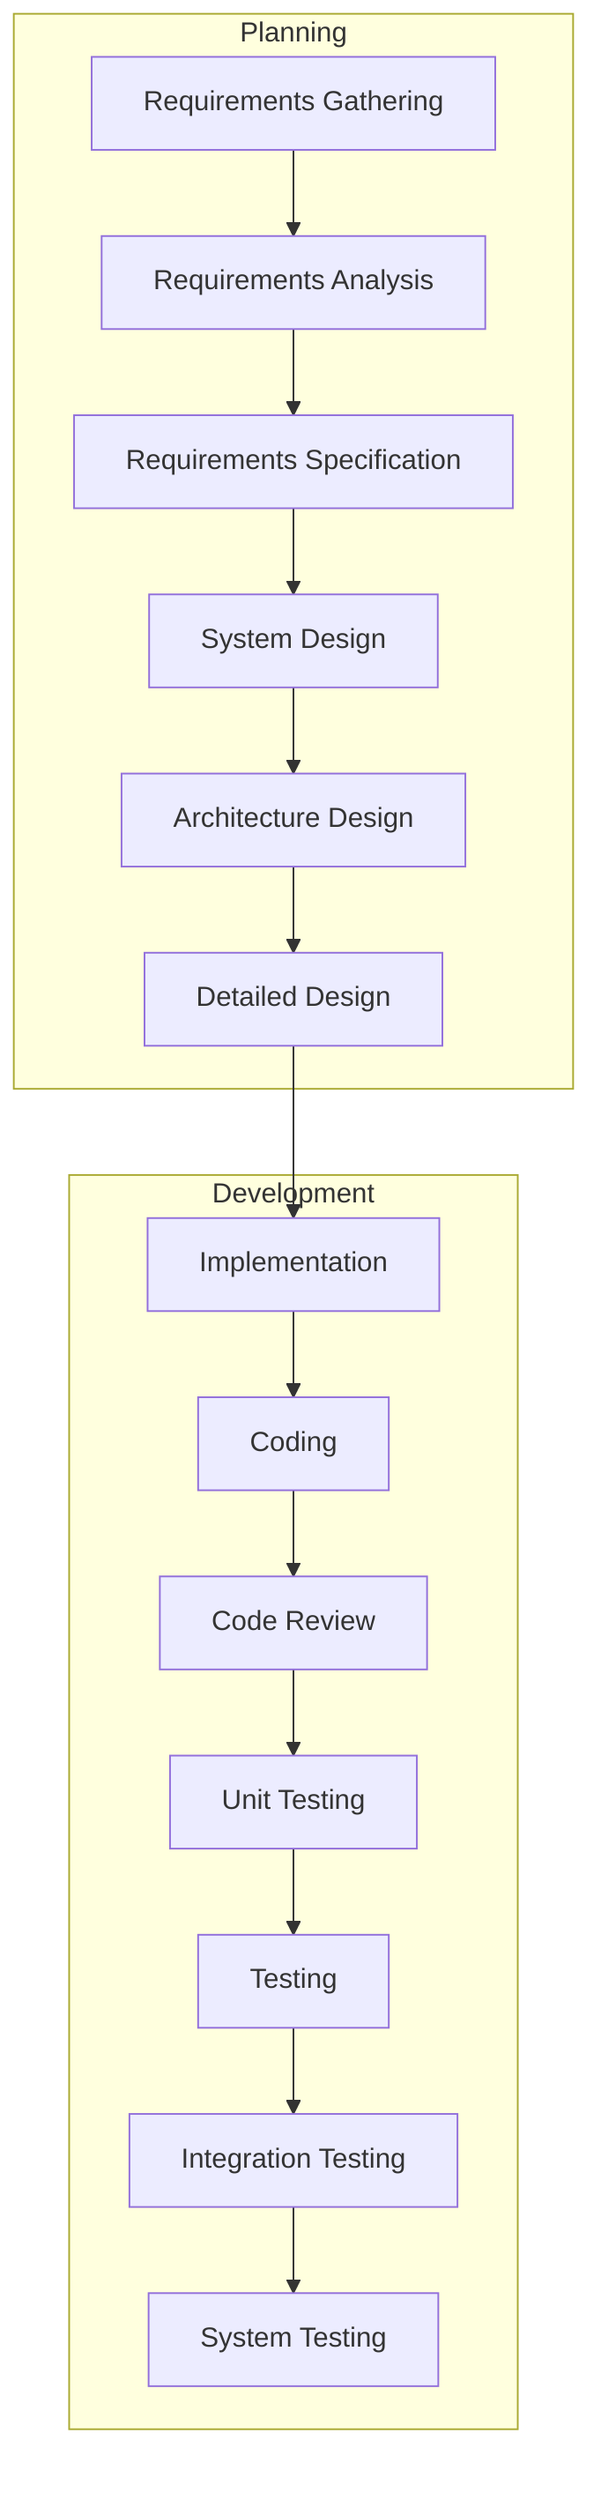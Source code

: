 flowchart TD
    A[Requirements Gathering] --> A1[Requirements Analysis]
    A1 --> A2[Requirements Specification]
    A2 --> B[System Design]
    B --> B1[Architecture Design]
    B1 --> B2[Detailed Design]
    B2 --> C[Implementation]
    C --> C1[Coding]
    C1 --> C2[Code Review]
    C2 --> C3[Unit Testing]
    C3 --> D[Testing]
    D --> D1[Integration Testing]
    D1 --> D2[System Testing]

subgraph Planning
A
A1
A2
B
B1
B2
end

subgraph Development
C
C1
C2
C3
D
D1
D2
end